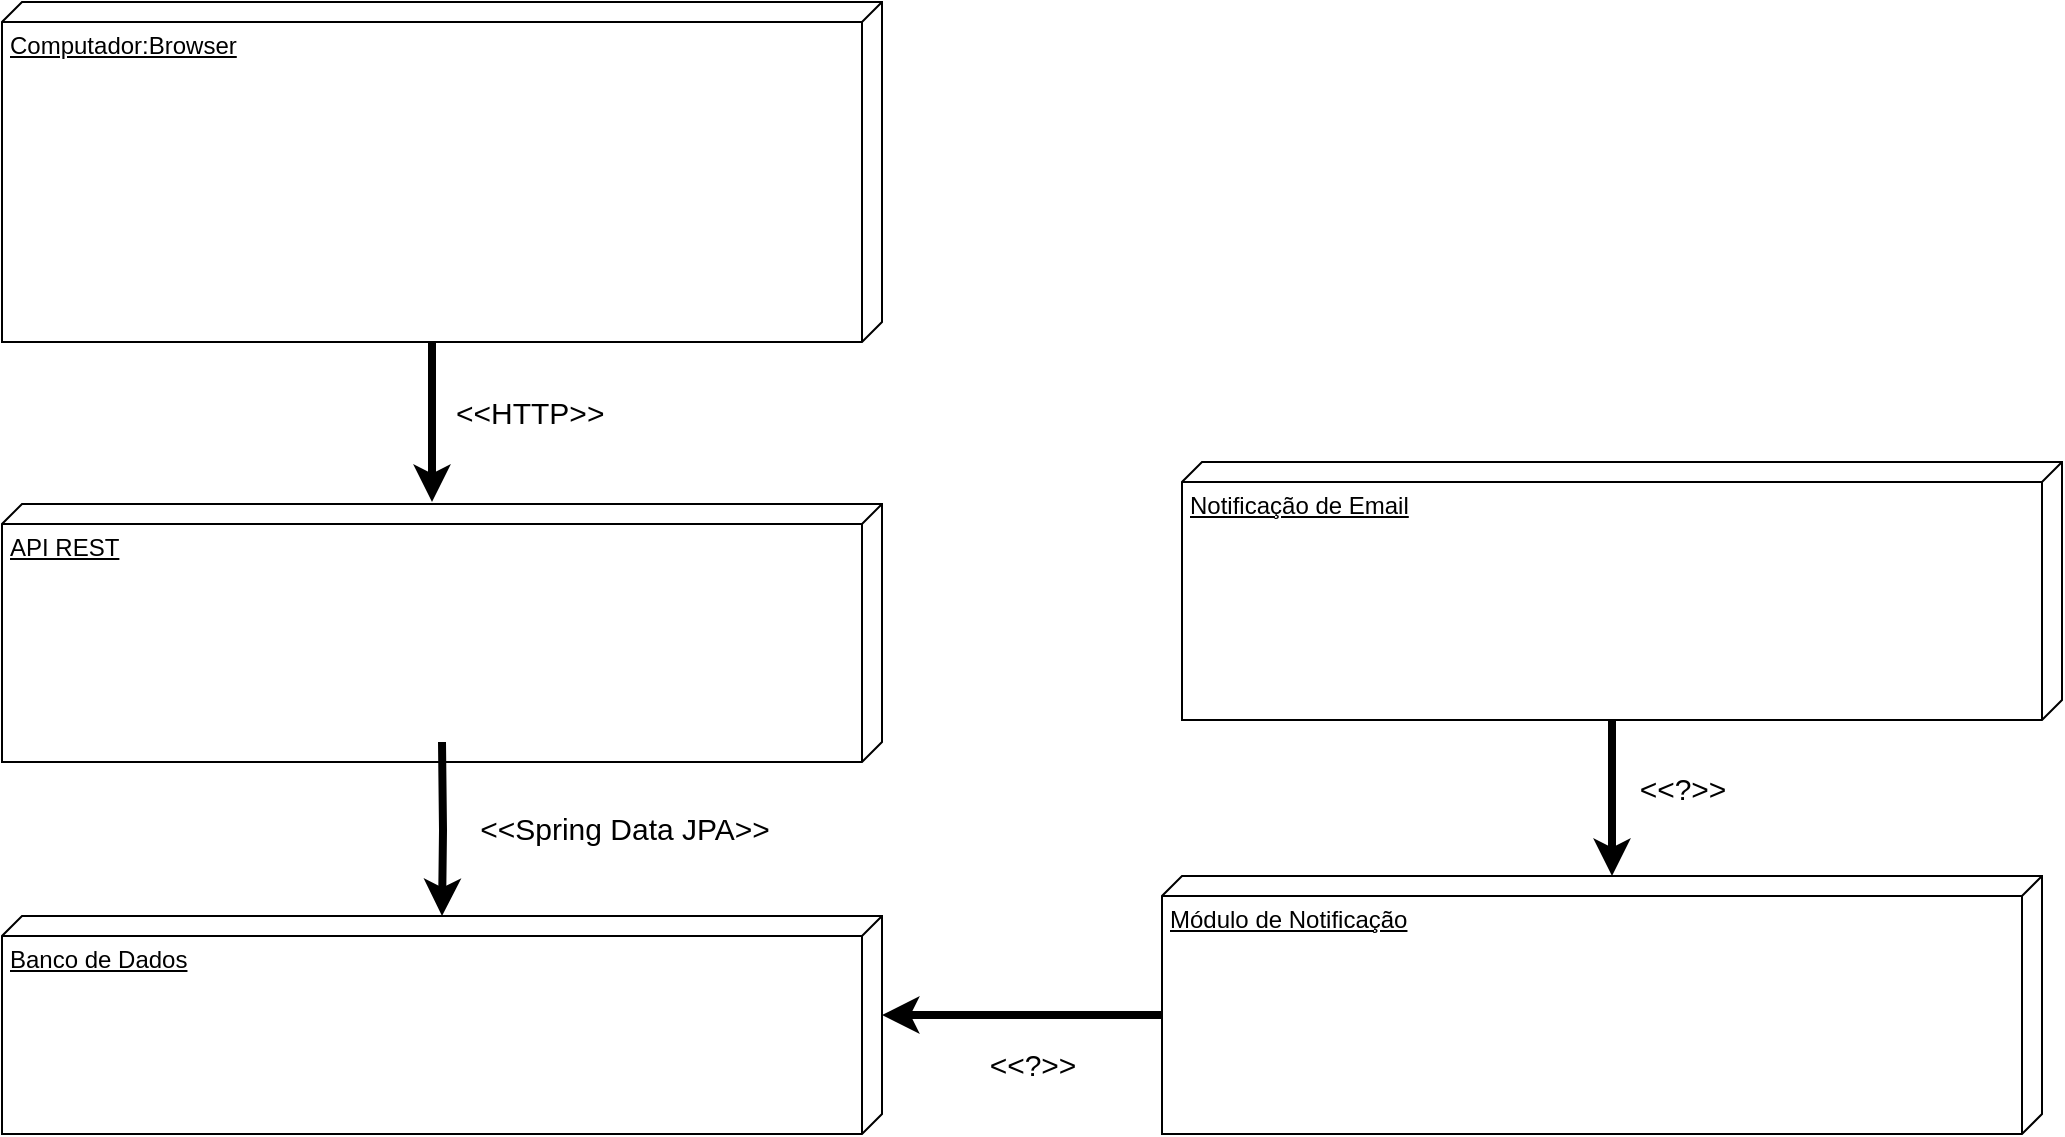 <mxfile version="26.2.8">
  <diagram name="Página-1" id="0baeC1T9_Wn-1TEpzrgX">
    <mxGraphModel dx="2247" dy="1921" grid="1" gridSize="10" guides="1" tooltips="1" connect="1" arrows="1" fold="1" page="1" pageScale="1" pageWidth="827" pageHeight="1169" math="0" shadow="0">
      <root>
        <mxCell id="0" />
        <mxCell id="1" parent="0" />
        <mxCell id="iyyX1s9_e3pjV-plWLvc-1" style="edgeStyle=orthogonalEdgeStyle;rounded=0;orthogonalLoop=1;jettySize=auto;html=1;exitX=0;exitY=0;exitDx=170;exitDy=225;exitPerimeter=0;strokeWidth=4;" parent="1" source="iA4XpVnBiFOq4aOnz0Fv-35" edge="1">
          <mxGeometry relative="1" as="geometry">
            <mxPoint x="-435" y="-900" as="targetPoint" />
          </mxGeometry>
        </mxCell>
        <mxCell id="iyyX1s9_e3pjV-plWLvc-2" value="&amp;lt;&amp;lt;HTTP&amp;gt;&amp;gt;" style="edgeLabel;html=1;align=left;verticalAlign=middle;resizable=0;points=[];fontSize=15;labelPosition=right;verticalLabelPosition=middle;" parent="iyyX1s9_e3pjV-plWLvc-1" vertex="1" connectable="0">
          <mxGeometry x="-0.133" relative="1" as="geometry">
            <mxPoint x="10" as="offset" />
          </mxGeometry>
        </mxCell>
        <mxCell id="iA4XpVnBiFOq4aOnz0Fv-35" value="Computador:Browser" style="verticalAlign=top;align=left;spacingTop=8;spacingLeft=2;spacingRight=12;shape=cube;size=10;direction=south;fontStyle=4;html=1;whiteSpace=wrap;" parent="1" vertex="1">
          <mxGeometry x="-650" y="-1150" width="440" height="170" as="geometry" />
        </mxCell>
        <mxCell id="iA4XpVnBiFOq4aOnz0Fv-34" value="API REST" style="verticalAlign=top;align=left;spacingTop=8;spacingLeft=2;spacingRight=12;shape=cube;size=10;direction=south;fontStyle=4;html=1;whiteSpace=wrap;" parent="1" vertex="1">
          <mxGeometry x="-650" y="-899" width="440" height="129" as="geometry" />
        </mxCell>
        <mxCell id="gO444OpA8gxw1t6iv7qg-1" value="" style="edgeStyle=orthogonalEdgeStyle;rounded=0;orthogonalLoop=1;jettySize=auto;html=1;strokeWidth=4;" parent="1" target="iA4XpVnBiFOq4aOnz0Fv-33" edge="1">
          <mxGeometry relative="1" as="geometry">
            <mxPoint x="-435" y="-540" as="targetPoint" />
            <mxPoint x="-430" y="-780" as="sourcePoint" />
          </mxGeometry>
        </mxCell>
        <mxCell id="gO444OpA8gxw1t6iv7qg-2" value="&amp;lt;&amp;lt;Spring Data JPA&amp;gt;&amp;gt;" style="edgeLabel;html=1;align=center;verticalAlign=middle;resizable=0;points=[];fontSize=15;" parent="gO444OpA8gxw1t6iv7qg-1" vertex="1" connectable="0">
          <mxGeometry x="-0.178" y="3" relative="1" as="geometry">
            <mxPoint x="87" y="7" as="offset" />
          </mxGeometry>
        </mxCell>
        <mxCell id="iA4XpVnBiFOq4aOnz0Fv-33" value="Banco de Dados" style="verticalAlign=top;align=left;spacingTop=8;spacingLeft=2;spacingRight=12;shape=cube;size=10;direction=south;fontStyle=4;html=1;whiteSpace=wrap;" parent="1" vertex="1">
          <mxGeometry x="-650" y="-693" width="440" height="109" as="geometry" />
        </mxCell>
        <mxCell id="vSEXQuvb4U8GNyra1pAj-1" value="Módulo de Notificação" style="verticalAlign=top;align=left;spacingTop=8;spacingLeft=2;spacingRight=12;shape=cube;size=10;direction=south;fontStyle=4;html=1;whiteSpace=wrap;" vertex="1" parent="1">
          <mxGeometry x="-70" y="-713" width="440" height="129" as="geometry" />
        </mxCell>
        <mxCell id="vSEXQuvb4U8GNyra1pAj-2" style="edgeStyle=orthogonalEdgeStyle;rounded=0;orthogonalLoop=1;jettySize=auto;html=1;exitX=0;exitY=0;exitDx=69.5;exitDy=440;exitPerimeter=0;entryX=0;entryY=0;entryDx=49.5;entryDy=0;entryPerimeter=0;strokeWidth=4;" edge="1" parent="1" source="vSEXQuvb4U8GNyra1pAj-1" target="iA4XpVnBiFOq4aOnz0Fv-33">
          <mxGeometry relative="1" as="geometry" />
        </mxCell>
        <mxCell id="vSEXQuvb4U8GNyra1pAj-3" value="&lt;font style=&quot;font-size: 15px;&quot;&gt;&amp;lt;&amp;lt;?&amp;gt;&amp;gt;&lt;/font&gt;" style="edgeLabel;html=1;align=center;verticalAlign=middle;resizable=0;points=[];" vertex="1" connectable="0" parent="vSEXQuvb4U8GNyra1pAj-2">
          <mxGeometry x="-0.071" y="1" relative="1" as="geometry">
            <mxPoint y="23" as="offset" />
          </mxGeometry>
        </mxCell>
        <mxCell id="vSEXQuvb4U8GNyra1pAj-4" value="Notificação de Email" style="verticalAlign=top;align=left;spacingTop=8;spacingLeft=2;spacingRight=12;shape=cube;size=10;direction=south;fontStyle=4;html=1;whiteSpace=wrap;" vertex="1" parent="1">
          <mxGeometry x="-60" y="-920" width="440" height="129" as="geometry" />
        </mxCell>
        <mxCell id="vSEXQuvb4U8GNyra1pAj-5" style="edgeStyle=orthogonalEdgeStyle;rounded=0;orthogonalLoop=1;jettySize=auto;html=1;exitX=0;exitY=0;exitDx=129;exitDy=225;exitPerimeter=0;entryX=0;entryY=0;entryDx=0;entryDy=215;entryPerimeter=0;strokeWidth=4;" edge="1" parent="1" source="vSEXQuvb4U8GNyra1pAj-4" target="vSEXQuvb4U8GNyra1pAj-1">
          <mxGeometry relative="1" as="geometry" />
        </mxCell>
        <mxCell id="vSEXQuvb4U8GNyra1pAj-6" value="&lt;font style=&quot;font-size: 15px;&quot;&gt;&amp;lt;&amp;lt;?&amp;gt;&amp;gt;&lt;/font&gt;" style="edgeLabel;html=1;align=center;verticalAlign=middle;resizable=0;points=[];" vertex="1" connectable="0" parent="vSEXQuvb4U8GNyra1pAj-5">
          <mxGeometry x="-0.128" y="-3" relative="1" as="geometry">
            <mxPoint x="38" as="offset" />
          </mxGeometry>
        </mxCell>
      </root>
    </mxGraphModel>
  </diagram>
</mxfile>
